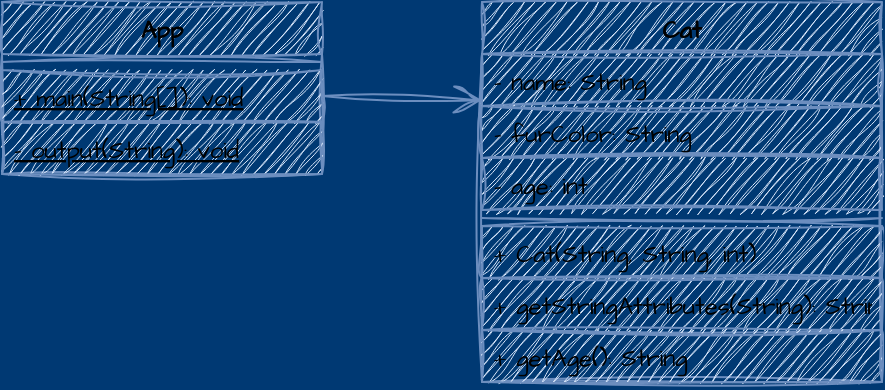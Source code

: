 <mxfile>
    <diagram name="App / Cat" id="seOgi6E_YYIxVNgKrndI">
        <mxGraphModel dx="455" dy="450" grid="1" gridSize="10" guides="1" tooltips="1" connect="1" arrows="1" fold="1" page="1" pageScale="1" pageWidth="827" pageHeight="1169" background="#003973" math="0" shadow="0">
            <root>
                <mxCell id="U2OBzzkkWx3GwxSl6DcJ-0"/>
                <mxCell id="U2OBzzkkWx3GwxSl6DcJ-1" parent="U2OBzzkkWx3GwxSl6DcJ-0"/>
                <mxCell id="U2OBzzkkWx3GwxSl6DcJ-2" value="Cat" style="swimlane;fontStyle=1;align=center;verticalAlign=top;childLayout=stackLayout;horizontal=1;startSize=26;horizontalStack=0;resizeParent=1;resizeParentMax=0;resizeLast=0;collapsible=1;marginBottom=0;fillColor=#dae8fc;strokeColor=#6c8ebf;fontFamily=Architects Daughter;fontSource=https%3A%2F%2Ffonts.googleapis.com%2Fcss%3Ffamily%3DArchitects%2BDaughter;sketch=1;curveFitting=1;jiggle=2;" parent="U2OBzzkkWx3GwxSl6DcJ-1" vertex="1">
                    <mxGeometry x="400" y="80" width="200" height="190" as="geometry"/>
                </mxCell>
                <mxCell id="U2OBzzkkWx3GwxSl6DcJ-3" value="- name: String" style="text;strokeColor=#6c8ebf;fillColor=#dae8fc;align=left;verticalAlign=top;spacingLeft=4;spacingRight=4;overflow=hidden;rotatable=0;points=[[0,0.5],[1,0.5]];portConstraint=eastwest;fontFamily=Architects Daughter;fontSource=https%3A%2F%2Ffonts.googleapis.com%2Fcss%3Ffamily%3DArchitects%2BDaughter;sketch=1;curveFitting=1;jiggle=2;" parent="U2OBzzkkWx3GwxSl6DcJ-2" vertex="1">
                    <mxGeometry y="26" width="200" height="26" as="geometry"/>
                </mxCell>
                <mxCell id="U2OBzzkkWx3GwxSl6DcJ-4" value="- furColor: String" style="text;strokeColor=#6c8ebf;fillColor=#dae8fc;align=left;verticalAlign=top;spacingLeft=4;spacingRight=4;overflow=hidden;rotatable=0;points=[[0,0.5],[1,0.5]];portConstraint=eastwest;fontFamily=Architects Daughter;fontSource=https%3A%2F%2Ffonts.googleapis.com%2Fcss%3Ffamily%3DArchitects%2BDaughter;sketch=1;curveFitting=1;jiggle=2;" parent="U2OBzzkkWx3GwxSl6DcJ-2" vertex="1">
                    <mxGeometry y="52" width="200" height="26" as="geometry"/>
                </mxCell>
                <mxCell id="U2OBzzkkWx3GwxSl6DcJ-5" value="- age: int" style="text;strokeColor=#6c8ebf;fillColor=#dae8fc;align=left;verticalAlign=top;spacingLeft=4;spacingRight=4;overflow=hidden;rotatable=0;points=[[0,0.5],[1,0.5]];portConstraint=eastwest;fontFamily=Architects Daughter;fontSource=https%3A%2F%2Ffonts.googleapis.com%2Fcss%3Ffamily%3DArchitects%2BDaughter;sketch=1;curveFitting=1;jiggle=2;" parent="U2OBzzkkWx3GwxSl6DcJ-2" vertex="1">
                    <mxGeometry y="78" width="200" height="26" as="geometry"/>
                </mxCell>
                <mxCell id="U2OBzzkkWx3GwxSl6DcJ-6" value="" style="line;strokeWidth=1;fillColor=#dae8fc;align=left;verticalAlign=middle;spacingTop=-1;spacingLeft=3;spacingRight=3;rotatable=0;labelPosition=right;points=[];portConstraint=eastwest;strokeColor=#6c8ebf;fontFamily=Architects Daughter;fontSource=https%3A%2F%2Ffonts.googleapis.com%2Fcss%3Ffamily%3DArchitects%2BDaughter;sketch=1;curveFitting=1;jiggle=2;" parent="U2OBzzkkWx3GwxSl6DcJ-2" vertex="1">
                    <mxGeometry y="104" width="200" height="8" as="geometry"/>
                </mxCell>
                <mxCell id="U2OBzzkkWx3GwxSl6DcJ-7" value="+ Cat(String, String, int)" style="text;strokeColor=#6c8ebf;fillColor=#dae8fc;align=left;verticalAlign=top;spacingLeft=4;spacingRight=4;overflow=hidden;rotatable=0;points=[[0,0.5],[1,0.5]];portConstraint=eastwest;fontFamily=Architects Daughter;fontSource=https%3A%2F%2Ffonts.googleapis.com%2Fcss%3Ffamily%3DArchitects%2BDaughter;sketch=1;curveFitting=1;jiggle=2;" parent="U2OBzzkkWx3GwxSl6DcJ-2" vertex="1">
                    <mxGeometry y="112" width="200" height="26" as="geometry"/>
                </mxCell>
                <mxCell id="U2OBzzkkWx3GwxSl6DcJ-8" value="+ getStringAttributes(String): String" style="text;strokeColor=#6c8ebf;fillColor=#dae8fc;align=left;verticalAlign=top;spacingLeft=4;spacingRight=4;overflow=hidden;rotatable=0;points=[[0,0.5],[1,0.5]];portConstraint=eastwest;fontFamily=Architects Daughter;fontSource=https%3A%2F%2Ffonts.googleapis.com%2Fcss%3Ffamily%3DArchitects%2BDaughter;sketch=1;curveFitting=1;jiggle=2;" parent="U2OBzzkkWx3GwxSl6DcJ-2" vertex="1">
                    <mxGeometry y="138" width="200" height="26" as="geometry"/>
                </mxCell>
                <mxCell id="U2OBzzkkWx3GwxSl6DcJ-12" value="+ getAge(): String" style="text;strokeColor=#6c8ebf;fillColor=#dae8fc;align=left;verticalAlign=top;spacingLeft=4;spacingRight=4;overflow=hidden;rotatable=0;points=[[0,0.5],[1,0.5]];portConstraint=eastwest;fontFamily=Architects Daughter;fontSource=https%3A%2F%2Ffonts.googleapis.com%2Fcss%3Ffamily%3DArchitects%2BDaughter;sketch=1;curveFitting=1;jiggle=2;" parent="U2OBzzkkWx3GwxSl6DcJ-2" vertex="1">
                    <mxGeometry y="164" width="200" height="26" as="geometry"/>
                </mxCell>
                <mxCell id="__v72zaVcLgS8lT9iHOd-0" value="App" style="swimlane;fontStyle=1;align=center;verticalAlign=top;childLayout=stackLayout;horizontal=1;startSize=26;horizontalStack=0;resizeParent=1;resizeParentMax=0;resizeLast=0;collapsible=1;marginBottom=0;fillColor=#dae8fc;strokeColor=#6c8ebf;fontFamily=Architects Daughter;fontSource=https%3A%2F%2Ffonts.googleapis.com%2Fcss%3Ffamily%3DArchitects%2BDaughter;sketch=1;curveFitting=1;jiggle=2;" parent="U2OBzzkkWx3GwxSl6DcJ-1" vertex="1">
                    <mxGeometry x="160" y="80" width="160" height="86" as="geometry"/>
                </mxCell>
                <mxCell id="__v72zaVcLgS8lT9iHOd-2" value="" style="line;strokeWidth=1;fillColor=#dae8fc;align=left;verticalAlign=middle;spacingTop=-1;spacingLeft=3;spacingRight=3;rotatable=0;labelPosition=right;points=[];portConstraint=eastwest;strokeColor=#6c8ebf;fontFamily=Architects Daughter;fontSource=https%3A%2F%2Ffonts.googleapis.com%2Fcss%3Ffamily%3DArchitects%2BDaughter;sketch=1;curveFitting=1;jiggle=2;" parent="__v72zaVcLgS8lT9iHOd-0" vertex="1">
                    <mxGeometry y="26" width="160" height="8" as="geometry"/>
                </mxCell>
                <mxCell id="__v72zaVcLgS8lT9iHOd-3" value="+ main(String[]): void" style="text;strokeColor=#6c8ebf;fillColor=#dae8fc;align=left;verticalAlign=top;spacingLeft=4;spacingRight=4;overflow=hidden;rotatable=0;points=[[0,0.5],[1,0.5]];portConstraint=eastwest;fontStyle=4;fontFamily=Architects Daughter;fontSource=https%3A%2F%2Ffonts.googleapis.com%2Fcss%3Ffamily%3DArchitects%2BDaughter;sketch=1;curveFitting=1;jiggle=2;" parent="__v72zaVcLgS8lT9iHOd-0" vertex="1">
                    <mxGeometry y="34" width="160" height="26" as="geometry"/>
                </mxCell>
                <mxCell id="__v72zaVcLgS8lT9iHOd-4" value="- output(String): void" style="text;strokeColor=#6c8ebf;fillColor=#dae8fc;align=left;verticalAlign=top;spacingLeft=4;spacingRight=4;overflow=hidden;rotatable=0;points=[[0,0.5],[1,0.5]];portConstraint=eastwest;fontStyle=4;fontFamily=Architects Daughter;fontSource=https%3A%2F%2Ffonts.googleapis.com%2Fcss%3Ffamily%3DArchitects%2BDaughter;sketch=1;curveFitting=1;jiggle=2;" parent="__v72zaVcLgS8lT9iHOd-0" vertex="1">
                    <mxGeometry y="60" width="160" height="26" as="geometry"/>
                </mxCell>
                <mxCell id="oVOyvCEGTaQx_4tFPgYd-0" value="" style="endArrow=open;endFill=1;endSize=12;html=1;exitX=1;exitY=0.5;exitDx=0;exitDy=0;entryX=0;entryY=0.89;entryDx=0;entryDy=0;entryPerimeter=0;fillColor=#dae8fc;strokeColor=#6c8ebf;fontFamily=Architects Daughter;fontSource=https%3A%2F%2Ffonts.googleapis.com%2Fcss%3Ffamily%3DArchitects%2BDaughter;sketch=1;curveFitting=1;jiggle=2;" parent="U2OBzzkkWx3GwxSl6DcJ-1" source="__v72zaVcLgS8lT9iHOd-3" target="U2OBzzkkWx3GwxSl6DcJ-3" edge="1">
                    <mxGeometry width="160" relative="1" as="geometry">
                        <mxPoint x="280" y="230" as="sourcePoint"/>
                        <mxPoint x="380" y="220" as="targetPoint"/>
                    </mxGeometry>
                </mxCell>
            </root>
        </mxGraphModel>
    </diagram>
    <diagram name="Cat" id="BiKih6ZXxbXgmwBZVx7c">
        <mxGraphModel dx="318" dy="450" grid="1" gridSize="10" guides="1" tooltips="1" connect="1" arrows="1" fold="1" page="1" pageScale="1" pageWidth="827" pageHeight="1169" background="#003366" math="0" shadow="0">
            <root>
                <mxCell id="xC_mYDphiFA8glWNyAOH-0"/>
                <mxCell id="xC_mYDphiFA8glWNyAOH-1" parent="xC_mYDphiFA8glWNyAOH-0"/>
                <mxCell id="xC_mYDphiFA8glWNyAOH-2" value="Cat" style="swimlane;fontStyle=1;align=center;verticalAlign=top;childLayout=stackLayout;horizontal=1;startSize=26;horizontalStack=0;resizeParent=1;resizeParentMax=0;resizeLast=0;collapsible=1;marginBottom=0;fillColor=#dae8fc;strokeColor=#6c8ebf;fontFamily=Architects Daughter;fontSource=https%3A%2F%2Ffonts.googleapis.com%2Fcss%3Ffamily%3DArchitects%2BDaughter;sketch=1;curveFitting=1;jiggle=2;" parent="xC_mYDphiFA8glWNyAOH-1" vertex="1">
                    <mxGeometry x="160" y="80" width="200" height="268" as="geometry"/>
                </mxCell>
                <mxCell id="xC_mYDphiFA8glWNyAOH-3" value="- name: String" style="text;fillColor=none;align=left;verticalAlign=top;spacingLeft=4;spacingRight=4;overflow=hidden;rotatable=0;points=[[0,0.5],[1,0.5]];portConstraint=eastwest;fontFamily=Architects Daughter;fontSource=https%3A%2F%2Ffonts.googleapis.com%2Fcss%3Ffamily%3DArchitects%2BDaughter;sketch=1;curveFitting=1;jiggle=2;" parent="xC_mYDphiFA8glWNyAOH-2" vertex="1">
                    <mxGeometry y="26" width="200" height="26" as="geometry"/>
                </mxCell>
                <mxCell id="xC_mYDphiFA8glWNyAOH-4" value="- furColor: String" style="text;fillColor=none;align=left;verticalAlign=top;spacingLeft=4;spacingRight=4;overflow=hidden;rotatable=0;points=[[0,0.5],[1,0.5]];portConstraint=eastwest;fontFamily=Architects Daughter;fontSource=https%3A%2F%2Ffonts.googleapis.com%2Fcss%3Ffamily%3DArchitects%2BDaughter;sketch=1;curveFitting=1;jiggle=2;" parent="xC_mYDphiFA8glWNyAOH-2" vertex="1">
                    <mxGeometry y="52" width="200" height="26" as="geometry"/>
                </mxCell>
                <mxCell id="xC_mYDphiFA8glWNyAOH-5" value="- age: int" style="text;fillColor=none;align=left;verticalAlign=top;spacingLeft=4;spacingRight=4;overflow=hidden;rotatable=0;points=[[0,0.5],[1,0.5]];portConstraint=eastwest;fontFamily=Architects Daughter;fontSource=https%3A%2F%2Ffonts.googleapis.com%2Fcss%3Ffamily%3DArchitects%2BDaughter;sketch=1;curveFitting=1;jiggle=2;" parent="xC_mYDphiFA8glWNyAOH-2" vertex="1">
                    <mxGeometry y="78" width="200" height="26" as="geometry"/>
                </mxCell>
                <mxCell id="A64mY43b8c3ofN4frTXp-0" value="- isFemale: boolean" style="text;fillColor=none;align=left;verticalAlign=top;spacingLeft=4;spacingRight=4;overflow=hidden;rotatable=0;points=[[0,0.5],[1,0.5]];portConstraint=eastwest;fontFamily=Architects Daughter;fontSource=https%3A%2F%2Ffonts.googleapis.com%2Fcss%3Ffamily%3DArchitects%2BDaughter;sketch=1;curveFitting=1;jiggle=2;" parent="xC_mYDphiFA8glWNyAOH-2" vertex="1">
                    <mxGeometry y="104" width="200" height="26" as="geometry"/>
                </mxCell>
                <mxCell id="A64mY43b8c3ofN4frTXp-1" value="- counter: int" style="text;fillColor=none;align=left;verticalAlign=top;spacingLeft=4;spacingRight=4;overflow=hidden;rotatable=0;points=[[0,0.5],[1,0.5]];portConstraint=eastwest;fontFamily=Architects Daughter;fontSource=https%3A%2F%2Ffonts.googleapis.com%2Fcss%3Ffamily%3DArchitects%2BDaughter;sketch=1;curveFitting=1;jiggle=2;" parent="xC_mYDphiFA8glWNyAOH-2" vertex="1">
                    <mxGeometry y="130" width="200" height="26" as="geometry"/>
                </mxCell>
                <mxCell id="xC_mYDphiFA8glWNyAOH-6" value="" style="line;strokeWidth=1;fillColor=#dae8fc;align=left;verticalAlign=middle;spacingTop=-1;spacingLeft=3;spacingRight=3;rotatable=0;labelPosition=right;points=[];portConstraint=eastwest;strokeColor=#6c8ebf;fontFamily=Architects Daughter;fontSource=https%3A%2F%2Ffonts.googleapis.com%2Fcss%3Ffamily%3DArchitects%2BDaughter;sketch=1;curveFitting=1;jiggle=2;" parent="xC_mYDphiFA8glWNyAOH-2" vertex="1">
                    <mxGeometry y="156" width="200" height="8" as="geometry"/>
                </mxCell>
                <mxCell id="xC_mYDphiFA8glWNyAOH-7" value="+ Cat(String, String, int, boolean)" style="text;fillColor=none;align=left;verticalAlign=top;spacingLeft=4;spacingRight=4;overflow=hidden;rotatable=0;points=[[0,0.5],[1,0.5]];portConstraint=eastwest;fontFamily=Architects Daughter;fontSource=https%3A%2F%2Ffonts.googleapis.com%2Fcss%3Ffamily%3DArchitects%2BDaughter;sketch=1;curveFitting=1;jiggle=2;" parent="xC_mYDphiFA8glWNyAOH-2" vertex="1">
                    <mxGeometry y="164" width="200" height="26" as="geometry"/>
                </mxCell>
                <mxCell id="xC_mYDphiFA8glWNyAOH-8" value="+ getStringAttributes(String): String" style="text;fillColor=none;align=left;verticalAlign=top;spacingLeft=4;spacingRight=4;overflow=hidden;rotatable=0;points=[[0,0.5],[1,0.5]];portConstraint=eastwest;fontFamily=Architects Daughter;fontSource=https%3A%2F%2Ffonts.googleapis.com%2Fcss%3Ffamily%3DArchitects%2BDaughter;sketch=1;curveFitting=1;jiggle=2;" parent="xC_mYDphiFA8glWNyAOH-2" vertex="1">
                    <mxGeometry y="190" width="200" height="26" as="geometry"/>
                </mxCell>
                <mxCell id="xC_mYDphiFA8glWNyAOH-9" value="+ getAge(): String" style="text;fillColor=none;align=left;verticalAlign=top;spacingLeft=4;spacingRight=4;overflow=hidden;rotatable=0;points=[[0,0.5],[1,0.5]];portConstraint=eastwest;fontFamily=Architects Daughter;fontSource=https%3A%2F%2Ffonts.googleapis.com%2Fcss%3Ffamily%3DArchitects%2BDaughter;sketch=1;curveFitting=1;jiggle=2;" parent="xC_mYDphiFA8glWNyAOH-2" vertex="1">
                    <mxGeometry y="216" width="200" height="26" as="geometry"/>
                </mxCell>
                <mxCell id="A64mY43b8c3ofN4frTXp-2" value="- checkCompliance(): String" style="text;fillColor=none;align=left;verticalAlign=top;spacingLeft=4;spacingRight=4;overflow=hidden;rotatable=0;points=[[0,0.5],[1,0.5]];portConstraint=eastwest;fontFamily=Architects Daughter;fontSource=https%3A%2F%2Ffonts.googleapis.com%2Fcss%3Ffamily%3DArchitects%2BDaughter;sketch=1;curveFitting=1;jiggle=2;" parent="xC_mYDphiFA8glWNyAOH-2" vertex="1">
                    <mxGeometry y="242" width="200" height="26" as="geometry"/>
                </mxCell>
            </root>
        </mxGraphModel>
    </diagram>
    <diagram name="Cat-Tomcat" id="fUoW7yG67edt-1JhL002">
        <mxGraphModel dx="556" dy="787" grid="1" gridSize="10" guides="1" tooltips="1" connect="1" arrows="1" fold="1" page="1" pageScale="1" pageWidth="827" pageHeight="1169" background="#003973" math="0" shadow="0">
            <root>
                <mxCell id="IEBpeTN6QbndJ8pqbeFc-0"/>
                <mxCell id="IEBpeTN6QbndJ8pqbeFc-1" parent="IEBpeTN6QbndJ8pqbeFc-0"/>
                <mxCell id="IEBpeTN6QbndJ8pqbeFc-2" value="Cat" style="swimlane;fontStyle=1;align=center;verticalAlign=top;childLayout=stackLayout;horizontal=1;startSize=26;horizontalStack=0;resizeParent=1;resizeParentMax=0;resizeLast=0;collapsible=1;marginBottom=0;sketch=1;curveFitting=1;jiggle=2;fillColor=#dae8fc;strokeColor=#6c8ebf;fontFamily=Architects Daughter;fontSource=https%3A%2F%2Ffonts.googleapis.com%2Fcss%3Ffamily%3DArchitects%2BDaughter;" parent="IEBpeTN6QbndJ8pqbeFc-1" vertex="1">
                    <mxGeometry x="80" y="80" width="200" height="242" as="geometry"/>
                </mxCell>
                <mxCell id="IEBpeTN6QbndJ8pqbeFc-3" value="- name: String" style="text;strokeColor=#6c8ebf;fillColor=#dae8fc;align=left;verticalAlign=top;spacingLeft=4;spacingRight=4;overflow=hidden;rotatable=0;points=[[0,0.5],[1,0.5]];portConstraint=eastwest;sketch=1;curveFitting=1;jiggle=2;fontFamily=Architects Daughter;fontSource=https%3A%2F%2Ffonts.googleapis.com%2Fcss%3Ffamily%3DArchitects%2BDaughter;" parent="IEBpeTN6QbndJ8pqbeFc-2" vertex="1">
                    <mxGeometry y="26" width="200" height="26" as="geometry"/>
                </mxCell>
                <mxCell id="IEBpeTN6QbndJ8pqbeFc-4" value="- furColor: String" style="text;strokeColor=#6c8ebf;fillColor=#dae8fc;align=left;verticalAlign=top;spacingLeft=4;spacingRight=4;overflow=hidden;rotatable=0;points=[[0,0.5],[1,0.5]];portConstraint=eastwest;sketch=1;curveFitting=1;jiggle=2;fontFamily=Architects Daughter;fontSource=https%3A%2F%2Ffonts.googleapis.com%2Fcss%3Ffamily%3DArchitects%2BDaughter;" parent="IEBpeTN6QbndJ8pqbeFc-2" vertex="1">
                    <mxGeometry y="52" width="200" height="26" as="geometry"/>
                </mxCell>
                <mxCell id="IEBpeTN6QbndJ8pqbeFc-5" value="- age: int" style="text;strokeColor=#6c8ebf;fillColor=#dae8fc;align=left;verticalAlign=top;spacingLeft=4;spacingRight=4;overflow=hidden;rotatable=0;points=[[0,0.5],[1,0.5]];portConstraint=eastwest;sketch=1;curveFitting=1;jiggle=2;fontFamily=Architects Daughter;fontSource=https%3A%2F%2Ffonts.googleapis.com%2Fcss%3Ffamily%3DArchitects%2BDaughter;" parent="IEBpeTN6QbndJ8pqbeFc-2" vertex="1">
                    <mxGeometry y="78" width="200" height="26" as="geometry"/>
                </mxCell>
                <mxCell id="IEBpeTN6QbndJ8pqbeFc-7" value="- counter: int" style="text;strokeColor=#6c8ebf;fillColor=#dae8fc;align=left;verticalAlign=top;spacingLeft=4;spacingRight=4;overflow=hidden;rotatable=0;points=[[0,0.5],[1,0.5]];portConstraint=eastwest;sketch=1;curveFitting=1;jiggle=2;fontFamily=Architects Daughter;fontSource=https%3A%2F%2Ffonts.googleapis.com%2Fcss%3Ffamily%3DArchitects%2BDaughter;" parent="IEBpeTN6QbndJ8pqbeFc-2" vertex="1">
                    <mxGeometry y="104" width="200" height="26" as="geometry"/>
                </mxCell>
                <mxCell id="IEBpeTN6QbndJ8pqbeFc-8" value="" style="line;strokeWidth=1;fillColor=#dae8fc;align=left;verticalAlign=middle;spacingTop=-1;spacingLeft=3;spacingRight=3;rotatable=0;labelPosition=right;points=[];portConstraint=eastwest;strokeColor=#6c8ebf;sketch=1;curveFitting=1;jiggle=2;fontFamily=Architects Daughter;fontSource=https%3A%2F%2Ffonts.googleapis.com%2Fcss%3Ffamily%3DArchitects%2BDaughter;" parent="IEBpeTN6QbndJ8pqbeFc-2" vertex="1">
                    <mxGeometry y="130" width="200" height="8" as="geometry"/>
                </mxCell>
                <mxCell id="IEBpeTN6QbndJ8pqbeFc-9" value="+ Cat(String, String, int)" style="text;strokeColor=#6c8ebf;fillColor=#dae8fc;align=left;verticalAlign=top;spacingLeft=4;spacingRight=4;overflow=hidden;rotatable=0;points=[[0,0.5],[1,0.5]];portConstraint=eastwest;sketch=1;curveFitting=1;jiggle=2;fontFamily=Architects Daughter;fontSource=https%3A%2F%2Ffonts.googleapis.com%2Fcss%3Ffamily%3DArchitects%2BDaughter;" parent="IEBpeTN6QbndJ8pqbeFc-2" vertex="1">
                    <mxGeometry y="138" width="200" height="26" as="geometry"/>
                </mxCell>
                <mxCell id="IEBpeTN6QbndJ8pqbeFc-10" value="+ getStringAttributes(String): String" style="text;strokeColor=#6c8ebf;fillColor=#dae8fc;align=left;verticalAlign=top;spacingLeft=4;spacingRight=4;overflow=hidden;rotatable=0;points=[[0,0.5],[1,0.5]];portConstraint=eastwest;sketch=1;curveFitting=1;jiggle=2;fontFamily=Architects Daughter;fontSource=https%3A%2F%2Ffonts.googleapis.com%2Fcss%3Ffamily%3DArchitects%2BDaughter;" parent="IEBpeTN6QbndJ8pqbeFc-2" vertex="1">
                    <mxGeometry y="164" width="200" height="26" as="geometry"/>
                </mxCell>
                <mxCell id="IEBpeTN6QbndJ8pqbeFc-11" value="+ getAge(): String" style="text;strokeColor=#6c8ebf;fillColor=#dae8fc;align=left;verticalAlign=top;spacingLeft=4;spacingRight=4;overflow=hidden;rotatable=0;points=[[0,0.5],[1,0.5]];portConstraint=eastwest;sketch=1;curveFitting=1;jiggle=2;fontFamily=Architects Daughter;fontSource=https%3A%2F%2Ffonts.googleapis.com%2Fcss%3Ffamily%3DArchitects%2BDaughter;" parent="IEBpeTN6QbndJ8pqbeFc-2" vertex="1">
                    <mxGeometry y="190" width="200" height="26" as="geometry"/>
                </mxCell>
                <mxCell id="IEBpeTN6QbndJ8pqbeFc-12" value="- checkCompliance(): String" style="text;strokeColor=#6c8ebf;fillColor=#dae8fc;align=left;verticalAlign=top;spacingLeft=4;spacingRight=4;overflow=hidden;rotatable=0;points=[[0,0.5],[1,0.5]];portConstraint=eastwest;sketch=1;curveFitting=1;jiggle=2;fontFamily=Architects Daughter;fontSource=https%3A%2F%2Ffonts.googleapis.com%2Fcss%3Ffamily%3DArchitects%2BDaughter;" parent="IEBpeTN6QbndJ8pqbeFc-2" vertex="1">
                    <mxGeometry y="216" width="200" height="26" as="geometry"/>
                </mxCell>
                <mxCell id="MQjMoXDgL8R7-9QJkZmo-0" value="Tomcat" style="swimlane;fontStyle=1;align=center;verticalAlign=top;childLayout=stackLayout;horizontal=1;startSize=26;horizontalStack=0;resizeParent=1;resizeParentMax=0;resizeLast=0;collapsible=1;marginBottom=0;sketch=1;curveFitting=1;jiggle=2;fillColor=#dae8fc;strokeColor=#6c8ebf;fontFamily=Architects Daughter;fontSource=https%3A%2F%2Ffonts.googleapis.com%2Fcss%3Ffamily%3DArchitects%2BDaughter;" parent="IEBpeTN6QbndJ8pqbeFc-1" vertex="1">
                    <mxGeometry x="360" y="80" width="200" height="190" as="geometry"/>
                </mxCell>
                <mxCell id="MQjMoXDgL8R7-9QJkZmo-1" value="- name: String" style="text;strokeColor=#6c8ebf;fillColor=#dae8fc;align=left;verticalAlign=top;spacingLeft=4;spacingRight=4;overflow=hidden;rotatable=0;points=[[0,0.5],[1,0.5]];portConstraint=eastwest;sketch=1;curveFitting=1;jiggle=2;fontFamily=Architects Daughter;fontSource=https%3A%2F%2Ffonts.googleapis.com%2Fcss%3Ffamily%3DArchitects%2BDaughter;" parent="MQjMoXDgL8R7-9QJkZmo-0" vertex="1">
                    <mxGeometry y="26" width="200" height="26" as="geometry"/>
                </mxCell>
                <mxCell id="MQjMoXDgL8R7-9QJkZmo-2" value="- furColor: String" style="text;strokeColor=#6c8ebf;fillColor=#dae8fc;align=left;verticalAlign=top;spacingLeft=4;spacingRight=4;overflow=hidden;rotatable=0;points=[[0,0.5],[1,0.5]];portConstraint=eastwest;sketch=1;curveFitting=1;jiggle=2;fontFamily=Architects Daughter;fontSource=https%3A%2F%2Ffonts.googleapis.com%2Fcss%3Ffamily%3DArchitects%2BDaughter;" parent="MQjMoXDgL8R7-9QJkZmo-0" vertex="1">
                    <mxGeometry y="52" width="200" height="26" as="geometry"/>
                </mxCell>
                <mxCell id="MQjMoXDgL8R7-9QJkZmo-3" value="- age: int" style="text;strokeColor=#6c8ebf;fillColor=#dae8fc;align=left;verticalAlign=top;spacingLeft=4;spacingRight=4;overflow=hidden;rotatable=0;points=[[0,0.5],[1,0.5]];portConstraint=eastwest;sketch=1;curveFitting=1;jiggle=2;fontFamily=Architects Daughter;fontSource=https%3A%2F%2Ffonts.googleapis.com%2Fcss%3Ffamily%3DArchitects%2BDaughter;" parent="MQjMoXDgL8R7-9QJkZmo-0" vertex="1">
                    <mxGeometry y="78" width="200" height="26" as="geometry"/>
                </mxCell>
                <mxCell id="MQjMoXDgL8R7-9QJkZmo-6" value="" style="line;strokeWidth=1;fillColor=#dae8fc;align=left;verticalAlign=middle;spacingTop=-1;spacingLeft=3;spacingRight=3;rotatable=0;labelPosition=right;points=[];portConstraint=eastwest;strokeColor=#6c8ebf;sketch=1;curveFitting=1;jiggle=2;fontFamily=Architects Daughter;fontSource=https%3A%2F%2Ffonts.googleapis.com%2Fcss%3Ffamily%3DArchitects%2BDaughter;" parent="MQjMoXDgL8R7-9QJkZmo-0" vertex="1">
                    <mxGeometry y="104" width="200" height="8" as="geometry"/>
                </mxCell>
                <mxCell id="MQjMoXDgL8R7-9QJkZmo-7" value="+ Tomcat(String, String, int,)" style="text;strokeColor=#6c8ebf;fillColor=#dae8fc;align=left;verticalAlign=top;spacingLeft=4;spacingRight=4;overflow=hidden;rotatable=0;points=[[0,0.5],[1,0.5]];portConstraint=eastwest;sketch=1;curveFitting=1;jiggle=2;fontFamily=Architects Daughter;fontSource=https%3A%2F%2Ffonts.googleapis.com%2Fcss%3Ffamily%3DArchitects%2BDaughter;" parent="MQjMoXDgL8R7-9QJkZmo-0" vertex="1">
                    <mxGeometry y="112" width="200" height="26" as="geometry"/>
                </mxCell>
                <mxCell id="MQjMoXDgL8R7-9QJkZmo-8" value="+ getStringAttributes(String): String" style="text;strokeColor=#6c8ebf;fillColor=#dae8fc;align=left;verticalAlign=top;spacingLeft=4;spacingRight=4;overflow=hidden;rotatable=0;points=[[0,0.5],[1,0.5]];portConstraint=eastwest;sketch=1;curveFitting=1;jiggle=2;fontFamily=Architects Daughter;fontSource=https%3A%2F%2Ffonts.googleapis.com%2Fcss%3Ffamily%3DArchitects%2BDaughter;" parent="MQjMoXDgL8R7-9QJkZmo-0" vertex="1">
                    <mxGeometry y="138" width="200" height="26" as="geometry"/>
                </mxCell>
                <mxCell id="MQjMoXDgL8R7-9QJkZmo-9" value="+ getAge(): String" style="text;strokeColor=#6c8ebf;fillColor=#dae8fc;align=left;verticalAlign=top;spacingLeft=4;spacingRight=4;overflow=hidden;rotatable=0;points=[[0,0.5],[1,0.5]];portConstraint=eastwest;sketch=1;curveFitting=1;jiggle=2;fontFamily=Architects Daughter;fontSource=https%3A%2F%2Ffonts.googleapis.com%2Fcss%3Ffamily%3DArchitects%2BDaughter;" parent="MQjMoXDgL8R7-9QJkZmo-0" vertex="1">
                    <mxGeometry y="164" width="200" height="26" as="geometry"/>
                </mxCell>
            </root>
        </mxGraphModel>
    </diagram>
    <diagram name="Cat - Tomcat - Supercat" id="YhBrmyzqg6S9Thg5f2aA">
        <mxGraphModel dx="383" dy="1712" grid="1" gridSize="10" guides="1" tooltips="1" connect="1" arrows="1" fold="1" page="1" pageScale="1" pageWidth="827" pageHeight="1169" background="#003366" math="0" shadow="0">
            <root>
                <mxCell id="H8X7k-Tps5EXQSYaQCsj-0"/>
                <mxCell id="H8X7k-Tps5EXQSYaQCsj-1" parent="H8X7k-Tps5EXQSYaQCsj-0"/>
                <mxCell id="H8X7k-Tps5EXQSYaQCsj-2" value="Cat" style="swimlane;fontStyle=1;align=center;verticalAlign=top;childLayout=stackLayout;horizontal=1;startSize=26;horizontalStack=0;resizeParent=1;resizeParentMax=0;resizeLast=0;collapsible=1;marginBottom=0;sketch=1;curveFitting=1;jiggle=2;fillColor=#dae8fc;strokeColor=#6c8ebf;fontFamily=Architects Daughter;fontSource=https%3A%2F%2Ffonts.googleapis.com%2Fcss%3Ffamily%3DArchitects%2BDaughter;" parent="H8X7k-Tps5EXQSYaQCsj-1" vertex="1">
                    <mxGeometry x="80" y="80" width="200" height="138" as="geometry"/>
                </mxCell>
                <mxCell id="H8X7k-Tps5EXQSYaQCsj-6" value="- counter: int" style="text;fillColor=none;align=left;verticalAlign=top;spacingLeft=4;spacingRight=4;overflow=hidden;rotatable=0;points=[[0,0.5],[1,0.5]];portConstraint=eastwest;sketch=1;curveFitting=1;jiggle=2;fontFamily=Architects Daughter;fontSource=https%3A%2F%2Ffonts.googleapis.com%2Fcss%3Ffamily%3DArchitects%2BDaughter;" parent="H8X7k-Tps5EXQSYaQCsj-2" vertex="1">
                    <mxGeometry y="26" width="200" height="26" as="geometry"/>
                </mxCell>
                <mxCell id="H8X7k-Tps5EXQSYaQCsj-7" value="" style="line;strokeWidth=1;fillColor=#dae8fc;align=left;verticalAlign=middle;spacingTop=-1;spacingLeft=3;spacingRight=3;rotatable=0;labelPosition=right;points=[];portConstraint=eastwest;strokeColor=#6c8ebf;sketch=1;curveFitting=1;jiggle=2;fontFamily=Architects Daughter;fontSource=https%3A%2F%2Ffonts.googleapis.com%2Fcss%3Ffamily%3DArchitects%2BDaughter;" parent="H8X7k-Tps5EXQSYaQCsj-2" vertex="1">
                    <mxGeometry y="52" width="200" height="8" as="geometry"/>
                </mxCell>
                <mxCell id="H8X7k-Tps5EXQSYaQCsj-8" value="+ Cat(String, String, int)" style="text;fillColor=none;align=left;verticalAlign=top;spacingLeft=4;spacingRight=4;overflow=hidden;rotatable=0;points=[[0,0.5],[1,0.5]];portConstraint=eastwest;sketch=1;curveFitting=1;jiggle=2;fontFamily=Architects Daughter;fontSource=https%3A%2F%2Ffonts.googleapis.com%2Fcss%3Ffamily%3DArchitects%2BDaughter;" parent="H8X7k-Tps5EXQSYaQCsj-2" vertex="1">
                    <mxGeometry y="60" width="200" height="26" as="geometry"/>
                </mxCell>
                <mxCell id="H8X7k-Tps5EXQSYaQCsj-10" value="+ getAge(): String" style="text;fillColor=none;align=left;verticalAlign=top;spacingLeft=4;spacingRight=4;overflow=hidden;rotatable=0;points=[[0,0.5],[1,0.5]];portConstraint=eastwest;sketch=1;curveFitting=1;jiggle=2;fontFamily=Architects Daughter;fontSource=https%3A%2F%2Ffonts.googleapis.com%2Fcss%3Ffamily%3DArchitects%2BDaughter;" parent="H8X7k-Tps5EXQSYaQCsj-2" vertex="1">
                    <mxGeometry y="86" width="200" height="26" as="geometry"/>
                </mxCell>
                <mxCell id="H8X7k-Tps5EXQSYaQCsj-11" value="- checkCompliance(): String" style="text;fillColor=none;align=left;verticalAlign=top;spacingLeft=4;spacingRight=4;overflow=hidden;rotatable=0;points=[[0,0.5],[1,0.5]];portConstraint=eastwest;sketch=1;curveFitting=1;jiggle=2;fontFamily=Architects Daughter;fontSource=https%3A%2F%2Ffonts.googleapis.com%2Fcss%3Ffamily%3DArchitects%2BDaughter;" parent="H8X7k-Tps5EXQSYaQCsj-2" vertex="1">
                    <mxGeometry y="112" width="200" height="26" as="geometry"/>
                </mxCell>
                <mxCell id="H8X7k-Tps5EXQSYaQCsj-12" value="Tomcat" style="swimlane;fontStyle=1;align=center;verticalAlign=top;childLayout=stackLayout;horizontal=1;startSize=26;horizontalStack=0;resizeParent=1;resizeParentMax=0;resizeLast=0;collapsible=1;marginBottom=0;sketch=1;curveFitting=1;jiggle=2;fillColor=#dae8fc;strokeColor=#6c8ebf;fontFamily=Architects Daughter;fontSource=https%3A%2F%2Ffonts.googleapis.com%2Fcss%3Ffamily%3DArchitects%2BDaughter;" parent="H8X7k-Tps5EXQSYaQCsj-1" vertex="1">
                    <mxGeometry x="320" y="80" width="200" height="86" as="geometry"/>
                </mxCell>
                <mxCell id="H8X7k-Tps5EXQSYaQCsj-16" value="" style="line;strokeWidth=1;fillColor=#dae8fc;align=left;verticalAlign=middle;spacingTop=-1;spacingLeft=3;spacingRight=3;rotatable=0;labelPosition=right;points=[];portConstraint=eastwest;strokeColor=#6c8ebf;sketch=1;curveFitting=1;jiggle=2;fontFamily=Architects Daughter;fontSource=https%3A%2F%2Ffonts.googleapis.com%2Fcss%3Ffamily%3DArchitects%2BDaughter;" parent="H8X7k-Tps5EXQSYaQCsj-12" vertex="1">
                    <mxGeometry y="26" width="200" height="8" as="geometry"/>
                </mxCell>
                <mxCell id="H8X7k-Tps5EXQSYaQCsj-17" value="+ Tomcat(String, String, int,)" style="text;fillColor=none;align=left;verticalAlign=top;spacingLeft=4;spacingRight=4;overflow=hidden;rotatable=0;points=[[0,0.5],[1,0.5]];portConstraint=eastwest;sketch=1;curveFitting=1;jiggle=2;fontFamily=Architects Daughter;fontSource=https%3A%2F%2Ffonts.googleapis.com%2Fcss%3Ffamily%3DArchitects%2BDaughter;" parent="H8X7k-Tps5EXQSYaQCsj-12" vertex="1">
                    <mxGeometry y="34" width="200" height="26" as="geometry"/>
                </mxCell>
                <mxCell id="H8X7k-Tps5EXQSYaQCsj-19" value="+ getAge(): String" style="text;fillColor=none;align=left;verticalAlign=top;spacingLeft=4;spacingRight=4;overflow=hidden;rotatable=0;points=[[0,0.5],[1,0.5]];portConstraint=eastwest;sketch=1;curveFitting=1;jiggle=2;fontFamily=Architects Daughter;fontSource=https%3A%2F%2Ffonts.googleapis.com%2Fcss%3Ffamily%3DArchitects%2BDaughter;" parent="H8X7k-Tps5EXQSYaQCsj-12" vertex="1">
                    <mxGeometry y="60" width="200" height="26" as="geometry"/>
                </mxCell>
                <mxCell id="2w_ukGrItUzy12d6gqnT-10" value="Supercat" style="swimlane;fontStyle=1;align=center;verticalAlign=top;childLayout=stackLayout;horizontal=1;startSize=26;horizontalStack=0;resizeParent=1;resizeParentMax=0;resizeLast=0;collapsible=1;marginBottom=0;sketch=1;curveFitting=1;jiggle=2;fillColor=#dae8fc;strokeColor=#6c8ebf;fontFamily=Architects Daughter;fontSource=https%3A%2F%2Ffonts.googleapis.com%2Fcss%3Ffamily%3DArchitects%2BDaughter;" parent="H8X7k-Tps5EXQSYaQCsj-1" vertex="1">
                    <mxGeometry x="200" y="-150" width="200" height="190" as="geometry"/>
                </mxCell>
                <mxCell id="2w_ukGrItUzy12d6gqnT-11" value="- name: String" style="text;fillColor=none;align=left;verticalAlign=top;spacingLeft=4;spacingRight=4;overflow=hidden;rotatable=0;points=[[0,0.5],[1,0.5]];portConstraint=eastwest;sketch=1;curveFitting=1;jiggle=2;fontFamily=Architects Daughter;fontSource=https%3A%2F%2Ffonts.googleapis.com%2Fcss%3Ffamily%3DArchitects%2BDaughter;" parent="2w_ukGrItUzy12d6gqnT-10" vertex="1">
                    <mxGeometry y="26" width="200" height="26" as="geometry"/>
                </mxCell>
                <mxCell id="2w_ukGrItUzy12d6gqnT-12" value="- furColor: String" style="text;fillColor=none;align=left;verticalAlign=top;spacingLeft=4;spacingRight=4;overflow=hidden;rotatable=0;points=[[0,0.5],[1,0.5]];portConstraint=eastwest;sketch=1;curveFitting=1;jiggle=2;fontFamily=Architects Daughter;fontSource=https%3A%2F%2Ffonts.googleapis.com%2Fcss%3Ffamily%3DArchitects%2BDaughter;" parent="2w_ukGrItUzy12d6gqnT-10" vertex="1">
                    <mxGeometry y="52" width="200" height="26" as="geometry"/>
                </mxCell>
                <mxCell id="2w_ukGrItUzy12d6gqnT-13" value="- age: int" style="text;fillColor=none;align=left;verticalAlign=top;spacingLeft=4;spacingRight=4;overflow=hidden;rotatable=0;points=[[0,0.5],[1,0.5]];portConstraint=eastwest;sketch=1;curveFitting=1;jiggle=2;fontFamily=Architects Daughter;fontSource=https%3A%2F%2Ffonts.googleapis.com%2Fcss%3Ffamily%3DArchitects%2BDaughter;" parent="2w_ukGrItUzy12d6gqnT-10" vertex="1">
                    <mxGeometry y="78" width="200" height="26" as="geometry"/>
                </mxCell>
                <mxCell id="2w_ukGrItUzy12d6gqnT-14" value="" style="line;strokeWidth=1;fillColor=#dae8fc;align=left;verticalAlign=middle;spacingTop=-1;spacingLeft=3;spacingRight=3;rotatable=0;labelPosition=right;points=[];portConstraint=eastwest;strokeColor=#6c8ebf;sketch=1;curveFitting=1;jiggle=2;fontFamily=Architects Daughter;fontSource=https%3A%2F%2Ffonts.googleapis.com%2Fcss%3Ffamily%3DArchitects%2BDaughter;" parent="2w_ukGrItUzy12d6gqnT-10" vertex="1">
                    <mxGeometry y="104" width="200" height="8" as="geometry"/>
                </mxCell>
                <mxCell id="2w_ukGrItUzy12d6gqnT-15" value="+ Supercat(String, String, int)" style="text;fillColor=none;align=left;verticalAlign=top;spacingLeft=4;spacingRight=4;overflow=hidden;rotatable=0;points=[[0,0.5],[1,0.5]];portConstraint=eastwest;sketch=1;curveFitting=1;jiggle=2;fontFamily=Architects Daughter;fontSource=https%3A%2F%2Ffonts.googleapis.com%2Fcss%3Ffamily%3DArchitects%2BDaughter;" parent="2w_ukGrItUzy12d6gqnT-10" vertex="1">
                    <mxGeometry y="112" width="200" height="26" as="geometry"/>
                </mxCell>
                <mxCell id="2w_ukGrItUzy12d6gqnT-16" value="+ getStringAttributes(String): String" style="text;fillColor=none;align=left;verticalAlign=top;spacingLeft=4;spacingRight=4;overflow=hidden;rotatable=0;points=[[0,0.5],[1,0.5]];portConstraint=eastwest;sketch=1;curveFitting=1;jiggle=2;fontFamily=Architects Daughter;fontSource=https%3A%2F%2Ffonts.googleapis.com%2Fcss%3Ffamily%3DArchitects%2BDaughter;" parent="2w_ukGrItUzy12d6gqnT-10" vertex="1">
                    <mxGeometry y="138" width="200" height="26" as="geometry"/>
                </mxCell>
                <mxCell id="2w_ukGrItUzy12d6gqnT-17" value="+ getAge(): String" style="text;fillColor=none;align=left;verticalAlign=top;spacingLeft=4;spacingRight=4;overflow=hidden;rotatable=0;points=[[0,0.5],[1,0.5]];portConstraint=eastwest;sketch=1;curveFitting=1;jiggle=2;fontFamily=Architects Daughter;fontSource=https%3A%2F%2Ffonts.googleapis.com%2Fcss%3Ffamily%3DArchitects%2BDaughter;" parent="2w_ukGrItUzy12d6gqnT-10" vertex="1">
                    <mxGeometry y="164" width="200" height="26" as="geometry"/>
                </mxCell>
            </root>
        </mxGraphModel>
    </diagram>
</mxfile>